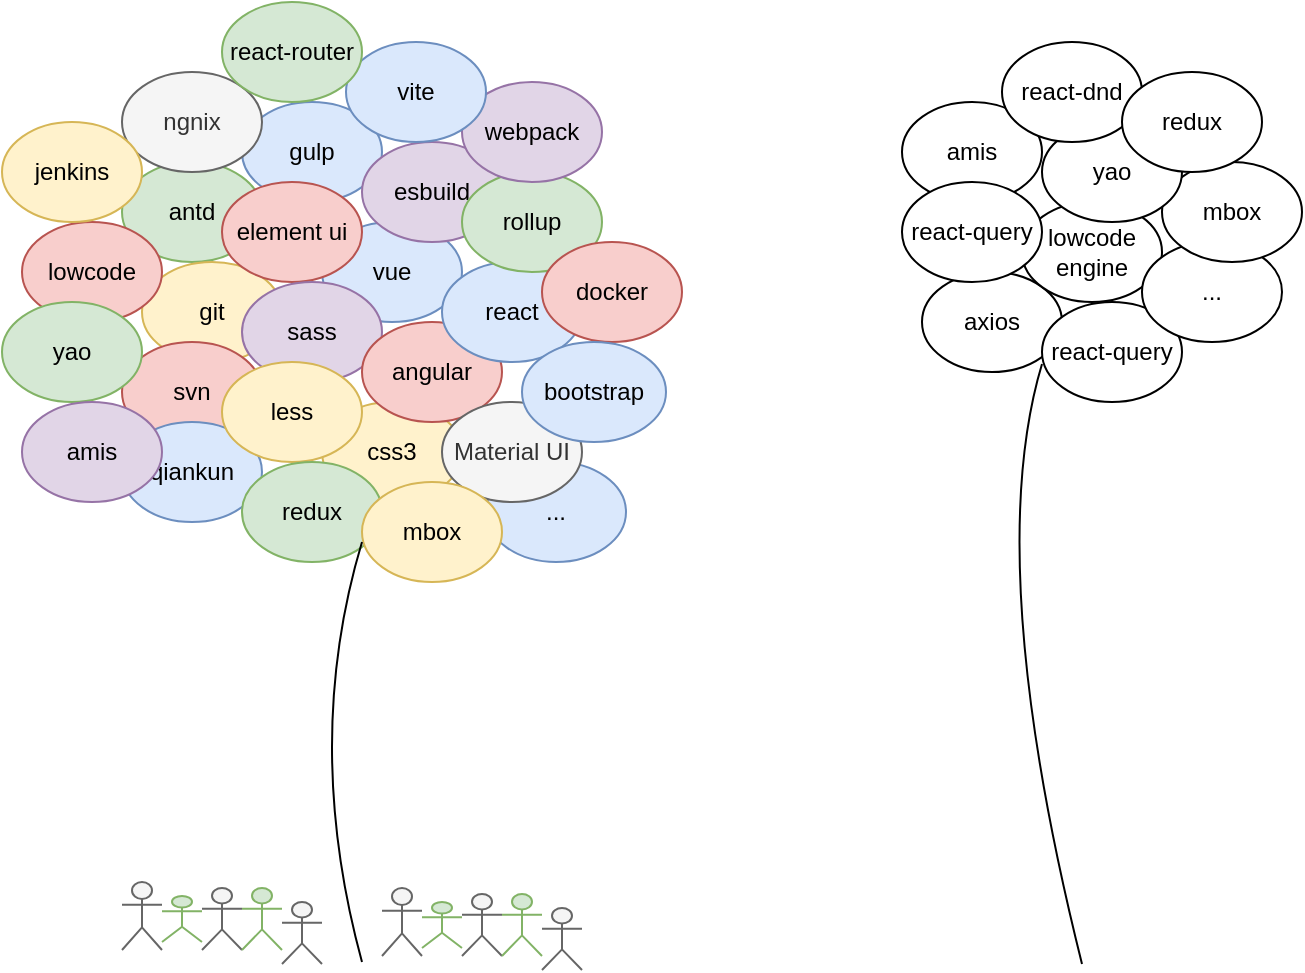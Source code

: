 <mxfile version="23.1.1" type="github">
  <diagram name="第 1 页" id="3ZV7wntNbG_WtyQY0T7i">
    <mxGraphModel dx="989" dy="545" grid="1" gridSize="10" guides="1" tooltips="1" connect="1" arrows="1" fold="1" page="1" pageScale="1" pageWidth="827" pageHeight="1169" math="0" shadow="0">
      <root>
        <mxCell id="0" />
        <mxCell id="1" parent="0" />
        <mxCell id="LpZe3cvflJbKS4FKR0I8-40" value="" style="shape=umlActor;verticalLabelPosition=bottom;verticalAlign=top;html=1;outlineConnect=0;strokeColor=#666666;fillColor=#f5f5f5;fontColor=#333333;" vertex="1" parent="1">
          <mxGeometry x="190" y="750" width="20" height="31" as="geometry" />
        </mxCell>
        <mxCell id="LpZe3cvflJbKS4FKR0I8-41" value="" style="shape=umlActor;verticalLabelPosition=bottom;verticalAlign=top;html=1;outlineConnect=0;strokeColor=#666666;fillColor=#f5f5f5;fontColor=#333333;" vertex="1" parent="1">
          <mxGeometry x="110" y="740" width="20" height="34" as="geometry" />
        </mxCell>
        <mxCell id="LpZe3cvflJbKS4FKR0I8-42" value="" style="shape=umlActor;verticalLabelPosition=bottom;verticalAlign=top;html=1;outlineConnect=0;strokeColor=#82b366;fillColor=#d5e8d4;" vertex="1" parent="1">
          <mxGeometry x="130" y="747" width="20" height="23" as="geometry" />
        </mxCell>
        <mxCell id="LpZe3cvflJbKS4FKR0I8-43" value="" style="shape=umlActor;verticalLabelPosition=bottom;verticalAlign=top;html=1;outlineConnect=0;strokeColor=#666666;fillColor=#f5f5f5;fontColor=#333333;" vertex="1" parent="1">
          <mxGeometry x="150" y="743" width="20" height="31" as="geometry" />
        </mxCell>
        <mxCell id="LpZe3cvflJbKS4FKR0I8-44" value="" style="shape=umlActor;verticalLabelPosition=bottom;verticalAlign=top;html=1;outlineConnect=0;strokeColor=#82b366;fillColor=#d5e8d4;" vertex="1" parent="1">
          <mxGeometry x="170" y="743" width="20" height="31" as="geometry" />
        </mxCell>
        <mxCell id="LpZe3cvflJbKS4FKR0I8-53" value="antd" style="ellipse;whiteSpace=wrap;html=1;fillColor=#d5e8d4;strokeColor=#82b366;" vertex="1" parent="1">
          <mxGeometry x="110" y="380" width="70" height="50" as="geometry" />
        </mxCell>
        <mxCell id="LpZe3cvflJbKS4FKR0I8-54" value="gulp" style="ellipse;whiteSpace=wrap;html=1;fillColor=#dae8fc;strokeColor=#6c8ebf;" vertex="1" parent="1">
          <mxGeometry x="170" y="350" width="70" height="50" as="geometry" />
        </mxCell>
        <mxCell id="LpZe3cvflJbKS4FKR0I8-55" value="git" style="ellipse;whiteSpace=wrap;html=1;fillColor=#fff2cc;strokeColor=#d6b656;" vertex="1" parent="1">
          <mxGeometry x="120" y="430" width="70" height="50" as="geometry" />
        </mxCell>
        <mxCell id="LpZe3cvflJbKS4FKR0I8-56" value="vue" style="ellipse;whiteSpace=wrap;html=1;fillColor=#dae8fc;strokeColor=#6c8ebf;" vertex="1" parent="1">
          <mxGeometry x="210" y="410" width="70" height="50" as="geometry" />
        </mxCell>
        <mxCell id="LpZe3cvflJbKS4FKR0I8-57" value="element ui" style="ellipse;whiteSpace=wrap;html=1;fillColor=#f8cecc;strokeColor=#b85450;" vertex="1" parent="1">
          <mxGeometry x="160" y="390" width="70" height="50" as="geometry" />
        </mxCell>
        <mxCell id="LpZe3cvflJbKS4FKR0I8-58" value="esbuild" style="ellipse;whiteSpace=wrap;html=1;fillColor=#e1d5e7;strokeColor=#9673a6;" vertex="1" parent="1">
          <mxGeometry x="230" y="370" width="70" height="50" as="geometry" />
        </mxCell>
        <mxCell id="LpZe3cvflJbKS4FKR0I8-66" value="svn" style="ellipse;whiteSpace=wrap;html=1;fillColor=#f8cecc;strokeColor=#b85450;" vertex="1" parent="1">
          <mxGeometry x="110" y="470" width="70" height="50" as="geometry" />
        </mxCell>
        <mxCell id="LpZe3cvflJbKS4FKR0I8-67" value="sass" style="ellipse;whiteSpace=wrap;html=1;fillColor=#e1d5e7;strokeColor=#9673a6;" vertex="1" parent="1">
          <mxGeometry x="170" y="440" width="70" height="50" as="geometry" />
        </mxCell>
        <mxCell id="LpZe3cvflJbKS4FKR0I8-68" value="qiankun" style="ellipse;whiteSpace=wrap;html=1;fillColor=#dae8fc;strokeColor=#6c8ebf;" vertex="1" parent="1">
          <mxGeometry x="110" y="510" width="70" height="50" as="geometry" />
        </mxCell>
        <mxCell id="LpZe3cvflJbKS4FKR0I8-69" value="css3" style="ellipse;whiteSpace=wrap;html=1;fillColor=#fff2cc;strokeColor=#d6b656;" vertex="1" parent="1">
          <mxGeometry x="210" y="500" width="70" height="50" as="geometry" />
        </mxCell>
        <mxCell id="LpZe3cvflJbKS4FKR0I8-70" value="less" style="ellipse;whiteSpace=wrap;html=1;fillColor=#fff2cc;strokeColor=#d6b656;" vertex="1" parent="1">
          <mxGeometry x="160" y="480" width="70" height="50" as="geometry" />
        </mxCell>
        <mxCell id="LpZe3cvflJbKS4FKR0I8-71" value="angular" style="ellipse;whiteSpace=wrap;html=1;fillColor=#f8cecc;strokeColor=#b85450;" vertex="1" parent="1">
          <mxGeometry x="230" y="460" width="70" height="50" as="geometry" />
        </mxCell>
        <mxCell id="LpZe3cvflJbKS4FKR0I8-72" value="react" style="ellipse;whiteSpace=wrap;html=1;fillColor=#dae8fc;strokeColor=#6c8ebf;" vertex="1" parent="1">
          <mxGeometry x="270" y="430" width="70" height="50" as="geometry" />
        </mxCell>
        <mxCell id="LpZe3cvflJbKS4FKR0I8-73" value="rollup" style="ellipse;whiteSpace=wrap;html=1;fillColor=#d5e8d4;strokeColor=#82b366;" vertex="1" parent="1">
          <mxGeometry x="280" y="385" width="70" height="50" as="geometry" />
        </mxCell>
        <mxCell id="LpZe3cvflJbKS4FKR0I8-74" value="..." style="ellipse;whiteSpace=wrap;html=1;fillColor=#dae8fc;strokeColor=#6c8ebf;" vertex="1" parent="1">
          <mxGeometry x="292" y="530" width="70" height="50" as="geometry" />
        </mxCell>
        <mxCell id="LpZe3cvflJbKS4FKR0I8-76" value="docker" style="ellipse;whiteSpace=wrap;html=1;fillColor=#f8cecc;strokeColor=#b85450;" vertex="1" parent="1">
          <mxGeometry x="320" y="420" width="70" height="50" as="geometry" />
        </mxCell>
        <mxCell id="LpZe3cvflJbKS4FKR0I8-93" value="redux" style="ellipse;whiteSpace=wrap;html=1;fillColor=#d5e8d4;strokeColor=#82b366;" vertex="1" parent="1">
          <mxGeometry x="170" y="530" width="70" height="50" as="geometry" />
        </mxCell>
        <mxCell id="LpZe3cvflJbKS4FKR0I8-94" value="Material UI" style="ellipse;whiteSpace=wrap;html=1;fillColor=#f5f5f5;fontColor=#333333;strokeColor=#666666;" vertex="1" parent="1">
          <mxGeometry x="270" y="500" width="70" height="50" as="geometry" />
        </mxCell>
        <mxCell id="LpZe3cvflJbKS4FKR0I8-95" value="mbox" style="ellipse;whiteSpace=wrap;html=1;fillColor=#fff2cc;strokeColor=#d6b656;" vertex="1" parent="1">
          <mxGeometry x="230" y="540" width="70" height="50" as="geometry" />
        </mxCell>
        <mxCell id="LpZe3cvflJbKS4FKR0I8-96" value="webpack" style="ellipse;whiteSpace=wrap;html=1;fillColor=#e1d5e7;strokeColor=#9673a6;" vertex="1" parent="1">
          <mxGeometry x="280" y="340" width="70" height="50" as="geometry" />
        </mxCell>
        <mxCell id="LpZe3cvflJbKS4FKR0I8-97" value="bootstrap" style="ellipse;whiteSpace=wrap;html=1;fillColor=#dae8fc;strokeColor=#6c8ebf;" vertex="1" parent="1">
          <mxGeometry x="310" y="470" width="72" height="50" as="geometry" />
        </mxCell>
        <mxCell id="LpZe3cvflJbKS4FKR0I8-98" value="vite" style="ellipse;whiteSpace=wrap;html=1;fillColor=#dae8fc;strokeColor=#6c8ebf;" vertex="1" parent="1">
          <mxGeometry x="222" y="320" width="70" height="50" as="geometry" />
        </mxCell>
        <mxCell id="LpZe3cvflJbKS4FKR0I8-109" value="axios" style="ellipse;whiteSpace=wrap;html=1;" vertex="1" parent="1">
          <mxGeometry x="510" y="435" width="70" height="50" as="geometry" />
        </mxCell>
        <mxCell id="LpZe3cvflJbKS4FKR0I8-108" value="lowcode engine" style="ellipse;whiteSpace=wrap;html=1;" vertex="1" parent="1">
          <mxGeometry x="560" y="400" width="70" height="50" as="geometry" />
        </mxCell>
        <mxCell id="LpZe3cvflJbKS4FKR0I8-110" value="react-query" style="ellipse;whiteSpace=wrap;html=1;" vertex="1" parent="1">
          <mxGeometry x="570" y="450" width="70" height="50" as="geometry" />
        </mxCell>
        <mxCell id="LpZe3cvflJbKS4FKR0I8-111" value="..." style="ellipse;whiteSpace=wrap;html=1;" vertex="1" parent="1">
          <mxGeometry x="620" y="420" width="70" height="50" as="geometry" />
        </mxCell>
        <mxCell id="LpZe3cvflJbKS4FKR0I8-112" value="mbox" style="ellipse;whiteSpace=wrap;html=1;" vertex="1" parent="1">
          <mxGeometry x="630" y="380" width="70" height="50" as="geometry" />
        </mxCell>
        <mxCell id="LpZe3cvflJbKS4FKR0I8-114" value="yao" style="ellipse;whiteSpace=wrap;html=1;" vertex="1" parent="1">
          <mxGeometry x="570" y="360" width="70" height="50" as="geometry" />
        </mxCell>
        <mxCell id="LpZe3cvflJbKS4FKR0I8-113" value="amis" style="ellipse;whiteSpace=wrap;html=1;" vertex="1" parent="1">
          <mxGeometry x="500" y="350" width="70" height="50" as="geometry" />
        </mxCell>
        <mxCell id="LpZe3cvflJbKS4FKR0I8-115" value="react-dnd" style="ellipse;whiteSpace=wrap;html=1;" vertex="1" parent="1">
          <mxGeometry x="550" y="320" width="70" height="50" as="geometry" />
        </mxCell>
        <mxCell id="LpZe3cvflJbKS4FKR0I8-116" value="redux" style="ellipse;whiteSpace=wrap;html=1;" vertex="1" parent="1">
          <mxGeometry x="610" y="335" width="70" height="50" as="geometry" />
        </mxCell>
        <mxCell id="LpZe3cvflJbKS4FKR0I8-117" value="" style="endArrow=none;html=1;rounded=0;curved=1;" edge="1" parent="1">
          <mxGeometry width="50" height="50" relative="1" as="geometry">
            <mxPoint x="230" y="780" as="sourcePoint" />
            <mxPoint x="230" y="570" as="targetPoint" />
            <Array as="points">
              <mxPoint x="200" y="670" />
            </Array>
          </mxGeometry>
        </mxCell>
        <mxCell id="LpZe3cvflJbKS4FKR0I8-118" value="lowcode" style="ellipse;whiteSpace=wrap;html=1;fillColor=#f8cecc;strokeColor=#b85450;" vertex="1" parent="1">
          <mxGeometry x="60" y="410" width="70" height="50" as="geometry" />
        </mxCell>
        <mxCell id="LpZe3cvflJbKS4FKR0I8-119" value="ngnix" style="ellipse;whiteSpace=wrap;html=1;fillColor=#f5f5f5;fontColor=#333333;strokeColor=#666666;" vertex="1" parent="1">
          <mxGeometry x="110" y="335" width="70" height="50" as="geometry" />
        </mxCell>
        <mxCell id="LpZe3cvflJbKS4FKR0I8-120" value="react-router" style="ellipse;whiteSpace=wrap;html=1;fillColor=#d5e8d4;strokeColor=#82b366;" vertex="1" parent="1">
          <mxGeometry x="160" y="300" width="70" height="50" as="geometry" />
        </mxCell>
        <mxCell id="LpZe3cvflJbKS4FKR0I8-121" value="jenkins" style="ellipse;whiteSpace=wrap;html=1;fillColor=#fff2cc;strokeColor=#d6b656;" vertex="1" parent="1">
          <mxGeometry x="50" y="360" width="70" height="50" as="geometry" />
        </mxCell>
        <mxCell id="LpZe3cvflJbKS4FKR0I8-122" value="yao" style="ellipse;whiteSpace=wrap;html=1;fillColor=#d5e8d4;strokeColor=#82b366;" vertex="1" parent="1">
          <mxGeometry x="50" y="450" width="70" height="50" as="geometry" />
        </mxCell>
        <mxCell id="LpZe3cvflJbKS4FKR0I8-123" value="amis" style="ellipse;whiteSpace=wrap;html=1;fillColor=#e1d5e7;strokeColor=#9673a6;" vertex="1" parent="1">
          <mxGeometry x="60" y="500" width="70" height="50" as="geometry" />
        </mxCell>
        <mxCell id="LpZe3cvflJbKS4FKR0I8-124" value="" style="endArrow=none;html=1;rounded=0;curved=1;" edge="1" parent="1">
          <mxGeometry width="50" height="50" relative="1" as="geometry">
            <mxPoint x="590" y="781" as="sourcePoint" />
            <mxPoint x="570" y="481" as="targetPoint" />
            <Array as="points">
              <mxPoint x="540" y="581" />
            </Array>
          </mxGeometry>
        </mxCell>
        <mxCell id="LpZe3cvflJbKS4FKR0I8-128" value="" style="shape=umlActor;verticalLabelPosition=bottom;verticalAlign=top;html=1;outlineConnect=0;strokeColor=#666666;fillColor=#f5f5f5;fontColor=#333333;" vertex="1" parent="1">
          <mxGeometry x="320" y="753" width="20" height="31" as="geometry" />
        </mxCell>
        <mxCell id="LpZe3cvflJbKS4FKR0I8-129" value="" style="shape=umlActor;verticalLabelPosition=bottom;verticalAlign=top;html=1;outlineConnect=0;strokeColor=#666666;fillColor=#f5f5f5;fontColor=#333333;" vertex="1" parent="1">
          <mxGeometry x="240" y="743" width="20" height="34" as="geometry" />
        </mxCell>
        <mxCell id="LpZe3cvflJbKS4FKR0I8-130" value="" style="shape=umlActor;verticalLabelPosition=bottom;verticalAlign=top;html=1;outlineConnect=0;strokeColor=#82b366;fillColor=#d5e8d4;" vertex="1" parent="1">
          <mxGeometry x="260" y="750" width="20" height="23" as="geometry" />
        </mxCell>
        <mxCell id="LpZe3cvflJbKS4FKR0I8-131" value="" style="shape=umlActor;verticalLabelPosition=bottom;verticalAlign=top;html=1;outlineConnect=0;strokeColor=#666666;fillColor=#f5f5f5;fontColor=#333333;" vertex="1" parent="1">
          <mxGeometry x="280" y="746" width="20" height="31" as="geometry" />
        </mxCell>
        <mxCell id="LpZe3cvflJbKS4FKR0I8-132" value="" style="shape=umlActor;verticalLabelPosition=bottom;verticalAlign=top;html=1;outlineConnect=0;strokeColor=#82b366;fillColor=#d5e8d4;" vertex="1" parent="1">
          <mxGeometry x="300" y="746" width="20" height="31" as="geometry" />
        </mxCell>
        <mxCell id="LpZe3cvflJbKS4FKR0I8-133" value="react-query" style="ellipse;whiteSpace=wrap;html=1;" vertex="1" parent="1">
          <mxGeometry x="500" y="390" width="70" height="50" as="geometry" />
        </mxCell>
      </root>
    </mxGraphModel>
  </diagram>
</mxfile>
